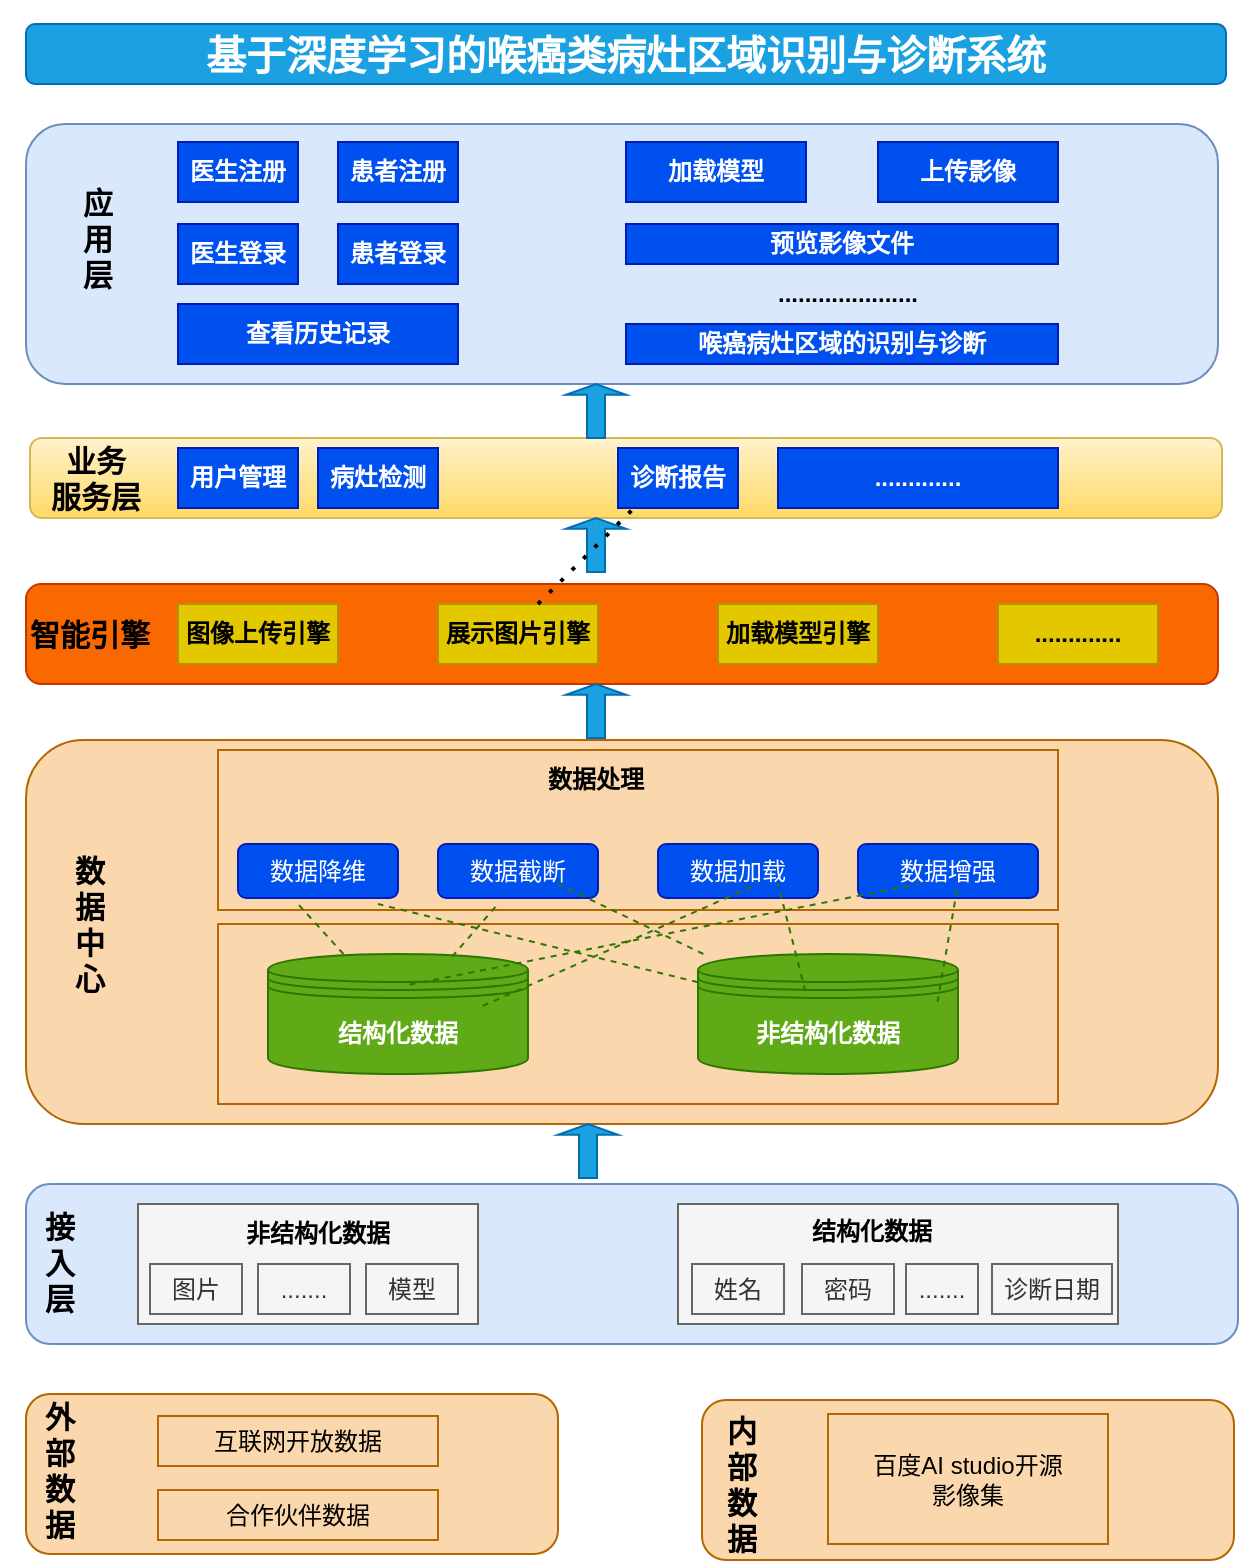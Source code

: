 <mxfile version="21.1.5" type="device">
  <diagram name="第 1 页" id="5Je22Ao2mOIkfj3nEzpw">
    <mxGraphModel dx="1221" dy="687" grid="1" gridSize="10" guides="1" tooltips="1" connect="1" arrows="1" fold="1" page="1" pageScale="1" pageWidth="827" pageHeight="1169" math="0" shadow="0">
      <root>
        <mxCell id="0" />
        <mxCell id="1" parent="0" />
        <mxCell id="MFLTSdnWLh1GmXmubi2J-1" value="&lt;p align=&quot;center&quot; class=&quot;MsoNormal&quot;&gt;&lt;span&gt;&lt;font style=&quot;font-size: 20px;&quot;&gt;基于深度学习的喉癌类病灶区域识别与诊断系统&lt;/font&gt;&lt;span style=&quot;font-size:18.0pt;font-family:宋体&quot;&gt;&lt;/span&gt;&lt;/span&gt;&lt;/p&gt;" style="rounded=1;whiteSpace=wrap;html=1;rotation=0;fillColor=#1ba1e2;strokeColor=#006EAF;fontStyle=1;fontColor=#ffffff;" vertex="1" parent="1">
          <mxGeometry x="114" y="30" width="600" height="30" as="geometry" />
        </mxCell>
        <mxCell id="MFLTSdnWLh1GmXmubi2J-2" value="" style="rounded=1;whiteSpace=wrap;html=1;fontStyle=1;fillColor=#dae8fc;strokeColor=#6c8ebf;" vertex="1" parent="1">
          <mxGeometry x="114" y="80" width="596" height="130" as="geometry" />
        </mxCell>
        <mxCell id="MFLTSdnWLh1GmXmubi2J-5" value="应&lt;br style=&quot;font-size: 15px;&quot;&gt;用&lt;br style=&quot;font-size: 15px;&quot;&gt;层" style="text;strokeColor=none;align=center;fillColor=none;html=1;verticalAlign=middle;whiteSpace=wrap;rounded=0;fontStyle=1;fontSize=15;" vertex="1" parent="1">
          <mxGeometry x="120" y="102" width="60" height="70" as="geometry" />
        </mxCell>
        <mxCell id="MFLTSdnWLh1GmXmubi2J-6" value="医生注册" style="rounded=0;whiteSpace=wrap;html=1;fontStyle=1;fillColor=#0050ef;fontColor=#ffffff;strokeColor=#001DBC;" vertex="1" parent="1">
          <mxGeometry x="190" y="89" width="60" height="30" as="geometry" />
        </mxCell>
        <mxCell id="MFLTSdnWLh1GmXmubi2J-7" value="医生登录" style="rounded=0;whiteSpace=wrap;html=1;fontStyle=1;fillColor=#0050ef;fontColor=#ffffff;strokeColor=#001DBC;" vertex="1" parent="1">
          <mxGeometry x="190" y="130" width="60" height="30" as="geometry" />
        </mxCell>
        <mxCell id="MFLTSdnWLh1GmXmubi2J-8" value="患者注册" style="rounded=0;whiteSpace=wrap;html=1;fontStyle=1;fillColor=#0050ef;fontColor=#ffffff;strokeColor=#001DBC;" vertex="1" parent="1">
          <mxGeometry x="270" y="89" width="60" height="30" as="geometry" />
        </mxCell>
        <mxCell id="MFLTSdnWLh1GmXmubi2J-9" value="患者登录" style="rounded=0;whiteSpace=wrap;html=1;fontStyle=1;fillColor=#0050ef;fontColor=#ffffff;strokeColor=#001DBC;" vertex="1" parent="1">
          <mxGeometry x="270" y="130" width="60" height="30" as="geometry" />
        </mxCell>
        <mxCell id="MFLTSdnWLh1GmXmubi2J-10" value="查看历史记录" style="rounded=0;whiteSpace=wrap;html=1;fontStyle=1;fillColor=#0050ef;fontColor=#ffffff;strokeColor=#001DBC;" vertex="1" parent="1">
          <mxGeometry x="190" y="170" width="140" height="30" as="geometry" />
        </mxCell>
        <mxCell id="MFLTSdnWLh1GmXmubi2J-11" value="加载模型" style="rounded=0;whiteSpace=wrap;html=1;fontStyle=1;fillColor=#0050ef;fontColor=#ffffff;strokeColor=#001DBC;" vertex="1" parent="1">
          <mxGeometry x="414" y="89" width="90" height="30" as="geometry" />
        </mxCell>
        <mxCell id="MFLTSdnWLh1GmXmubi2J-12" value="上传影像" style="rounded=0;whiteSpace=wrap;html=1;fontStyle=1;fillColor=#0050ef;fontColor=#ffffff;strokeColor=#001DBC;" vertex="1" parent="1">
          <mxGeometry x="540" y="89" width="90" height="30" as="geometry" />
        </mxCell>
        <mxCell id="MFLTSdnWLh1GmXmubi2J-13" value="预览影像文件" style="rounded=0;whiteSpace=wrap;html=1;fontStyle=1;fillColor=#0050ef;fontColor=#ffffff;strokeColor=#001DBC;" vertex="1" parent="1">
          <mxGeometry x="414" y="130" width="216" height="20" as="geometry" />
        </mxCell>
        <mxCell id="MFLTSdnWLh1GmXmubi2J-14" value="....................." style="text;strokeColor=none;align=center;fillColor=none;html=1;verticalAlign=middle;whiteSpace=wrap;rounded=0;fontStyle=1" vertex="1" parent="1">
          <mxGeometry x="410" y="160" width="230" height="10" as="geometry" />
        </mxCell>
        <mxCell id="MFLTSdnWLh1GmXmubi2J-15" value="喉癌病灶区域的识别与诊断" style="rounded=0;whiteSpace=wrap;html=1;fontStyle=1;fillColor=#0050ef;fontColor=#ffffff;strokeColor=#001DBC;" vertex="1" parent="1">
          <mxGeometry x="414" y="180" width="216" height="20" as="geometry" />
        </mxCell>
        <mxCell id="MFLTSdnWLh1GmXmubi2J-16" value="" style="rounded=1;whiteSpace=wrap;html=1;fillColor=#fff2cc;strokeColor=#d6b656;gradientColor=#ffd966;" vertex="1" parent="1">
          <mxGeometry x="116" y="237" width="596" height="40" as="geometry" />
        </mxCell>
        <mxCell id="MFLTSdnWLh1GmXmubi2J-17" value="业务&lt;br&gt;服务层" style="text;strokeColor=none;align=center;fillColor=none;html=1;verticalAlign=middle;whiteSpace=wrap;rounded=0;fontStyle=1;fontSize=15;" vertex="1" parent="1">
          <mxGeometry x="114" y="222" width="70" height="70" as="geometry" />
        </mxCell>
        <mxCell id="MFLTSdnWLh1GmXmubi2J-18" value="用户管理" style="rounded=0;whiteSpace=wrap;html=1;fontStyle=1;fillColor=#0050ef;fontColor=#ffffff;strokeColor=#001DBC;" vertex="1" parent="1">
          <mxGeometry x="190" y="242" width="60" height="30" as="geometry" />
        </mxCell>
        <mxCell id="MFLTSdnWLh1GmXmubi2J-19" value="病灶检测" style="rounded=0;whiteSpace=wrap;html=1;fontStyle=1;fillColor=#0050ef;fontColor=#ffffff;strokeColor=#001DBC;" vertex="1" parent="1">
          <mxGeometry x="260" y="242" width="60" height="30" as="geometry" />
        </mxCell>
        <mxCell id="MFLTSdnWLh1GmXmubi2J-20" value="诊断报告" style="rounded=0;whiteSpace=wrap;html=1;fontStyle=1;fillColor=#0050ef;fontColor=#ffffff;strokeColor=#001DBC;" vertex="1" parent="1">
          <mxGeometry x="410" y="242" width="60" height="30" as="geometry" />
        </mxCell>
        <mxCell id="MFLTSdnWLh1GmXmubi2J-21" value="............." style="rounded=0;whiteSpace=wrap;html=1;fontStyle=1;fillColor=#0050ef;fontColor=#ffffff;strokeColor=#001DBC;" vertex="1" parent="1">
          <mxGeometry x="490" y="242" width="140" height="30" as="geometry" />
        </mxCell>
        <mxCell id="MFLTSdnWLh1GmXmubi2J-22" value="" style="rounded=1;whiteSpace=wrap;html=1;fillColor=#fad7ac;strokeColor=#b46504;" vertex="1" parent="1">
          <mxGeometry x="114" y="388" width="596" height="192" as="geometry" />
        </mxCell>
        <mxCell id="MFLTSdnWLh1GmXmubi2J-23" value="数&lt;br&gt;据&lt;br&gt;中&lt;br&gt;心" style="text;strokeColor=none;align=center;fillColor=none;html=1;verticalAlign=middle;whiteSpace=wrap;rounded=0;fontStyle=1;fontSize=15;" vertex="1" parent="1">
          <mxGeometry x="116" y="405" width="60" height="150" as="geometry" />
        </mxCell>
        <mxCell id="MFLTSdnWLh1GmXmubi2J-24" value="" style="shape=singleArrow;direction=north;whiteSpace=wrap;html=1;fillColor=#1ba1e2;strokeColor=#006EAF;fontColor=#ffffff;" vertex="1" parent="1">
          <mxGeometry x="384" y="210" width="30" height="27" as="geometry" />
        </mxCell>
        <mxCell id="MFLTSdnWLh1GmXmubi2J-27" value="" style="shape=singleArrow;direction=north;whiteSpace=wrap;html=1;fillColor=#1ba1e2;strokeColor=#006EAF;fontColor=#ffffff;" vertex="1" parent="1">
          <mxGeometry x="384" y="277" width="30" height="27" as="geometry" />
        </mxCell>
        <mxCell id="MFLTSdnWLh1GmXmubi2J-28" value="" style="rounded=0;whiteSpace=wrap;html=1;fillColor=#fad7ac;strokeColor=#b46504;" vertex="1" parent="1">
          <mxGeometry x="210" y="393" width="420" height="80" as="geometry" />
        </mxCell>
        <mxCell id="MFLTSdnWLh1GmXmubi2J-29" value="数据处理" style="text;strokeColor=none;align=center;fillColor=none;html=1;verticalAlign=middle;whiteSpace=wrap;rounded=0;fontStyle=1" vertex="1" parent="1">
          <mxGeometry x="369" y="393" width="60" height="30" as="geometry" />
        </mxCell>
        <mxCell id="MFLTSdnWLh1GmXmubi2J-30" value="" style="rounded=1;whiteSpace=wrap;html=1;fillColor=#fa6800;fontColor=#000000;strokeColor=#C73500;" vertex="1" parent="1">
          <mxGeometry x="114" y="310" width="596" height="50" as="geometry" />
        </mxCell>
        <mxCell id="MFLTSdnWLh1GmXmubi2J-31" value="智能引擎" style="text;strokeColor=none;align=center;fillColor=none;html=1;verticalAlign=middle;whiteSpace=wrap;rounded=0;fontStyle=1;fontSize=15;" vertex="1" parent="1">
          <mxGeometry x="111" y="300" width="70" height="70" as="geometry" />
        </mxCell>
        <mxCell id="MFLTSdnWLh1GmXmubi2J-32" value="图像上传引擎" style="rounded=0;whiteSpace=wrap;html=1;fontStyle=1;fillColor=#e3c800;fontColor=#000000;strokeColor=#B09500;" vertex="1" parent="1">
          <mxGeometry x="190" y="320" width="80" height="30" as="geometry" />
        </mxCell>
        <mxCell id="MFLTSdnWLh1GmXmubi2J-33" value="展示图片引擎" style="rounded=0;whiteSpace=wrap;html=1;fontStyle=1;fillColor=#e3c800;fontColor=#000000;strokeColor=#B09500;" vertex="1" parent="1">
          <mxGeometry x="320" y="320" width="80" height="30" as="geometry" />
        </mxCell>
        <mxCell id="MFLTSdnWLh1GmXmubi2J-34" value="加载模型引擎" style="rounded=0;whiteSpace=wrap;html=1;fontStyle=1;fillColor=#e3c800;fontColor=#000000;strokeColor=#B09500;" vertex="1" parent="1">
          <mxGeometry x="460" y="320" width="80" height="30" as="geometry" />
        </mxCell>
        <mxCell id="MFLTSdnWLh1GmXmubi2J-35" value="............." style="rounded=0;whiteSpace=wrap;html=1;fontStyle=1;fillColor=#e3c800;fontColor=#000000;strokeColor=#B09500;" vertex="1" parent="1">
          <mxGeometry x="600" y="320" width="80" height="30" as="geometry" />
        </mxCell>
        <mxCell id="MFLTSdnWLh1GmXmubi2J-36" value="" style="shape=singleArrow;direction=north;whiteSpace=wrap;html=1;fillColor=#1ba1e2;strokeColor=#006EAF;fontColor=#ffffff;" vertex="1" parent="1">
          <mxGeometry x="384" y="360" width="30" height="27" as="geometry" />
        </mxCell>
        <mxCell id="MFLTSdnWLh1GmXmubi2J-37" value="数据降维" style="rounded=1;whiteSpace=wrap;html=1;fillColor=#0050ef;strokeColor=#001DBC;fontColor=#ffffff;" vertex="1" parent="1">
          <mxGeometry x="220" y="440" width="80" height="27" as="geometry" />
        </mxCell>
        <mxCell id="MFLTSdnWLh1GmXmubi2J-40" value="数据截断" style="rounded=1;whiteSpace=wrap;html=1;fillColor=#0050ef;strokeColor=#001DBC;fontColor=#ffffff;" vertex="1" parent="1">
          <mxGeometry x="320" y="440" width="80" height="27" as="geometry" />
        </mxCell>
        <mxCell id="MFLTSdnWLh1GmXmubi2J-41" value="数据加载" style="rounded=1;whiteSpace=wrap;html=1;fillColor=#0050ef;strokeColor=#001DBC;fontColor=#ffffff;" vertex="1" parent="1">
          <mxGeometry x="430" y="440" width="80" height="27" as="geometry" />
        </mxCell>
        <mxCell id="MFLTSdnWLh1GmXmubi2J-42" value="数据增强" style="rounded=1;whiteSpace=wrap;html=1;fillColor=#0050ef;strokeColor=#001DBC;fontColor=#ffffff;" vertex="1" parent="1">
          <mxGeometry x="530" y="440" width="90" height="27" as="geometry" />
        </mxCell>
        <mxCell id="MFLTSdnWLh1GmXmubi2J-43" value="" style="rounded=0;whiteSpace=wrap;html=1;fillColor=#fad7ac;strokeColor=#b46504;" vertex="1" parent="1">
          <mxGeometry x="210" y="480" width="420" height="90" as="geometry" />
        </mxCell>
        <mxCell id="MFLTSdnWLh1GmXmubi2J-45" value="&lt;b&gt;结构化数据&lt;/b&gt;" style="shape=datastore;whiteSpace=wrap;html=1;fillColor=#60a917;fontColor=#ffffff;strokeColor=#2D7600;" vertex="1" parent="1">
          <mxGeometry x="235" y="495" width="130" height="60" as="geometry" />
        </mxCell>
        <mxCell id="MFLTSdnWLh1GmXmubi2J-46" value="&lt;b&gt;非结构化数据&lt;/b&gt;" style="shape=datastore;whiteSpace=wrap;html=1;fillColor=#60a917;fontColor=#ffffff;strokeColor=#2D7600;" vertex="1" parent="1">
          <mxGeometry x="450" y="495" width="130" height="60" as="geometry" />
        </mxCell>
        <mxCell id="MFLTSdnWLh1GmXmubi2J-47" value="" style="endArrow=none;dashed=1;html=1;rounded=0;fillColor=#60a917;strokeColor=#2D7600;" edge="1" parent="1" source="MFLTSdnWLh1GmXmubi2J-45">
          <mxGeometry width="50" height="50" relative="1" as="geometry">
            <mxPoint x="200" y="520" as="sourcePoint" />
            <mxPoint x="250" y="470" as="targetPoint" />
          </mxGeometry>
        </mxCell>
        <mxCell id="MFLTSdnWLh1GmXmubi2J-48" value="" style="endArrow=none;dashed=1;html=1;dashPattern=1 3;strokeWidth=2;rounded=0;" edge="1" parent="1">
          <mxGeometry width="50" height="50" relative="1" as="geometry">
            <mxPoint x="370" y="320" as="sourcePoint" />
            <mxPoint x="420" y="270" as="targetPoint" />
          </mxGeometry>
        </mxCell>
        <mxCell id="MFLTSdnWLh1GmXmubi2J-49" value="" style="endArrow=none;dashed=1;html=1;rounded=0;fillColor=#60a917;strokeColor=#2D7600;" edge="1" parent="1" source="MFLTSdnWLh1GmXmubi2J-46">
          <mxGeometry width="50" height="50" relative="1" as="geometry">
            <mxPoint x="240" y="520" as="sourcePoint" />
            <mxPoint x="290" y="470" as="targetPoint" />
          </mxGeometry>
        </mxCell>
        <mxCell id="MFLTSdnWLh1GmXmubi2J-50" value="" style="endArrow=none;dashed=1;html=1;rounded=0;fillColor=#60a917;strokeColor=#2D7600;exitX=0.708;exitY=0.022;exitDx=0;exitDy=0;exitPerimeter=0;" edge="1" parent="1" source="MFLTSdnWLh1GmXmubi2J-45">
          <mxGeometry width="50" height="50" relative="1" as="geometry">
            <mxPoint x="300" y="520" as="sourcePoint" />
            <mxPoint x="350" y="470" as="targetPoint" />
          </mxGeometry>
        </mxCell>
        <mxCell id="MFLTSdnWLh1GmXmubi2J-51" value="" style="endArrow=none;dashed=1;html=1;rounded=0;fillColor=#60a917;strokeColor=#2D7600;" edge="1" parent="1" source="MFLTSdnWLh1GmXmubi2J-46">
          <mxGeometry width="50" height="50" relative="1" as="geometry">
            <mxPoint x="330" y="510" as="sourcePoint" />
            <mxPoint x="380" y="460" as="targetPoint" />
          </mxGeometry>
        </mxCell>
        <mxCell id="MFLTSdnWLh1GmXmubi2J-52" value="" style="endArrow=none;dashed=1;html=1;rounded=0;exitX=0.826;exitY=0.433;exitDx=0;exitDy=0;exitPerimeter=0;fillColor=#60a917;strokeColor=#2D7600;" edge="1" parent="1" source="MFLTSdnWLh1GmXmubi2J-45">
          <mxGeometry width="50" height="50" relative="1" as="geometry">
            <mxPoint x="430" y="510" as="sourcePoint" />
            <mxPoint x="480" y="460" as="targetPoint" />
          </mxGeometry>
        </mxCell>
        <mxCell id="MFLTSdnWLh1GmXmubi2J-53" value="" style="endArrow=none;dashed=1;html=1;rounded=0;exitX=0.413;exitY=0.311;exitDx=0;exitDy=0;exitPerimeter=0;fillColor=#60a917;strokeColor=#2D7600;" edge="1" parent="1" source="MFLTSdnWLh1GmXmubi2J-46">
          <mxGeometry width="50" height="50" relative="1" as="geometry">
            <mxPoint x="440" y="510" as="sourcePoint" />
            <mxPoint x="490" y="460" as="targetPoint" />
          </mxGeometry>
        </mxCell>
        <mxCell id="MFLTSdnWLh1GmXmubi2J-54" value="" style="endArrow=none;dashed=1;html=1;rounded=0;exitX=0.921;exitY=0.4;exitDx=0;exitDy=0;exitPerimeter=0;fillColor=#60a917;strokeColor=#2D7600;" edge="1" parent="1" source="MFLTSdnWLh1GmXmubi2J-46">
          <mxGeometry width="50" height="50" relative="1" as="geometry">
            <mxPoint x="530" y="510" as="sourcePoint" />
            <mxPoint x="580" y="460" as="targetPoint" />
          </mxGeometry>
        </mxCell>
        <mxCell id="MFLTSdnWLh1GmXmubi2J-55" value="" style="endArrow=none;dashed=1;html=1;rounded=0;exitX=0.544;exitY=0.256;exitDx=0;exitDy=0;exitPerimeter=0;fillColor=#60a917;strokeColor=#2D7600;" edge="1" parent="1" source="MFLTSdnWLh1GmXmubi2J-45">
          <mxGeometry width="50" height="50" relative="1" as="geometry">
            <mxPoint x="510" y="510" as="sourcePoint" />
            <mxPoint x="560" y="460" as="targetPoint" />
          </mxGeometry>
        </mxCell>
        <mxCell id="MFLTSdnWLh1GmXmubi2J-56" value="" style="rounded=1;whiteSpace=wrap;html=1;fillColor=#dae8fc;strokeColor=#6c8ebf;" vertex="1" parent="1">
          <mxGeometry x="114" y="610" width="606" height="80" as="geometry" />
        </mxCell>
        <mxCell id="MFLTSdnWLh1GmXmubi2J-57" value="接&lt;br&gt;入&lt;br&gt;层" style="text;strokeColor=none;align=center;fillColor=none;html=1;verticalAlign=middle;whiteSpace=wrap;rounded=0;fontStyle=1;fontSize=15;" vertex="1" parent="1">
          <mxGeometry x="101" y="614" width="60" height="70" as="geometry" />
        </mxCell>
        <mxCell id="MFLTSdnWLh1GmXmubi2J-59" value="" style="shape=singleArrow;direction=north;whiteSpace=wrap;html=1;fillColor=#1ba1e2;strokeColor=#006EAF;fontColor=#ffffff;" vertex="1" parent="1">
          <mxGeometry x="380" y="580" width="30" height="27" as="geometry" />
        </mxCell>
        <mxCell id="MFLTSdnWLh1GmXmubi2J-62" value="" style="rounded=0;whiteSpace=wrap;html=1;align=center;fillColor=#f5f5f5;strokeColor=#666666;fontColor=#333333;" vertex="1" parent="1">
          <mxGeometry x="170" y="620" width="170" height="60" as="geometry" />
        </mxCell>
        <mxCell id="MFLTSdnWLh1GmXmubi2J-63" value="图片" style="rounded=0;whiteSpace=wrap;html=1;fillColor=#f5f5f5;fontColor=#333333;strokeColor=#666666;" vertex="1" parent="1">
          <mxGeometry x="176" y="650" width="46" height="25" as="geometry" />
        </mxCell>
        <mxCell id="MFLTSdnWLh1GmXmubi2J-65" value="......." style="rounded=0;whiteSpace=wrap;html=1;fillColor=#f5f5f5;fontColor=#333333;strokeColor=#666666;" vertex="1" parent="1">
          <mxGeometry x="230" y="650" width="46" height="25" as="geometry" />
        </mxCell>
        <mxCell id="MFLTSdnWLh1GmXmubi2J-66" value="模型" style="rounded=0;whiteSpace=wrap;html=1;fillColor=#f5f5f5;fontColor=#333333;strokeColor=#666666;" vertex="1" parent="1">
          <mxGeometry x="284" y="650" width="46" height="25" as="geometry" />
        </mxCell>
        <mxCell id="MFLTSdnWLh1GmXmubi2J-67" value="&lt;b&gt;非结构化数据&lt;/b&gt;" style="text;strokeColor=none;align=center;fillColor=none;html=1;verticalAlign=middle;whiteSpace=wrap;rounded=0;" vertex="1" parent="1">
          <mxGeometry x="220" y="620" width="80" height="30" as="geometry" />
        </mxCell>
        <mxCell id="MFLTSdnWLh1GmXmubi2J-68" value="" style="rounded=0;whiteSpace=wrap;html=1;align=center;fillColor=#f5f5f5;strokeColor=#666666;fontColor=#333333;" vertex="1" parent="1">
          <mxGeometry x="440" y="620" width="220" height="60" as="geometry" />
        </mxCell>
        <mxCell id="MFLTSdnWLh1GmXmubi2J-69" value="&lt;b&gt;结构化数据&lt;/b&gt;" style="text;strokeColor=none;align=center;fillColor=none;html=1;verticalAlign=middle;whiteSpace=wrap;rounded=0;" vertex="1" parent="1">
          <mxGeometry x="497" y="619" width="80" height="30" as="geometry" />
        </mxCell>
        <mxCell id="MFLTSdnWLh1GmXmubi2J-70" value="姓名" style="rounded=0;whiteSpace=wrap;html=1;fillColor=#f5f5f5;fontColor=#333333;strokeColor=#666666;" vertex="1" parent="1">
          <mxGeometry x="447" y="650" width="46" height="25" as="geometry" />
        </mxCell>
        <mxCell id="MFLTSdnWLh1GmXmubi2J-71" value="密码" style="rounded=0;whiteSpace=wrap;html=1;fillColor=#f5f5f5;fontColor=#333333;strokeColor=#666666;" vertex="1" parent="1">
          <mxGeometry x="502" y="650" width="46" height="25" as="geometry" />
        </mxCell>
        <mxCell id="MFLTSdnWLh1GmXmubi2J-72" value="......." style="rounded=0;whiteSpace=wrap;html=1;fillColor=#f5f5f5;fontColor=#333333;strokeColor=#666666;" vertex="1" parent="1">
          <mxGeometry x="554" y="650" width="36" height="25" as="geometry" />
        </mxCell>
        <mxCell id="MFLTSdnWLh1GmXmubi2J-73" value="诊断日期" style="rounded=0;whiteSpace=wrap;html=1;fillColor=#f5f5f5;fontColor=#333333;strokeColor=#666666;" vertex="1" parent="1">
          <mxGeometry x="597" y="650" width="60" height="25" as="geometry" />
        </mxCell>
        <mxCell id="MFLTSdnWLh1GmXmubi2J-74" value="" style="rounded=1;whiteSpace=wrap;html=1;fillColor=#fad7ac;strokeColor=#b46504;" vertex="1" parent="1">
          <mxGeometry x="114" y="715" width="266" height="80" as="geometry" />
        </mxCell>
        <mxCell id="MFLTSdnWLh1GmXmubi2J-75" value="外&lt;br&gt;部&lt;br&gt;数&lt;br&gt;据" style="text;strokeColor=none;align=center;fillColor=none;html=1;verticalAlign=middle;whiteSpace=wrap;rounded=0;fontStyle=1;fontSize=15;" vertex="1" parent="1">
          <mxGeometry x="101" y="718" width="60" height="70" as="geometry" />
        </mxCell>
        <mxCell id="MFLTSdnWLh1GmXmubi2J-76" value="互联网开放数据" style="rounded=0;whiteSpace=wrap;html=1;fillColor=#fad7ac;strokeColor=#b46504;" vertex="1" parent="1">
          <mxGeometry x="180" y="726" width="140" height="25" as="geometry" />
        </mxCell>
        <mxCell id="MFLTSdnWLh1GmXmubi2J-77" value="合作伙伴数据" style="rounded=0;whiteSpace=wrap;html=1;fillColor=#fad7ac;strokeColor=#b46504;" vertex="1" parent="1">
          <mxGeometry x="180" y="763" width="140" height="25" as="geometry" />
        </mxCell>
        <mxCell id="MFLTSdnWLh1GmXmubi2J-78" value="" style="rounded=1;whiteSpace=wrap;html=1;fillColor=#fad7ac;strokeColor=#b46504;" vertex="1" parent="1">
          <mxGeometry x="452" y="718" width="266" height="80" as="geometry" />
        </mxCell>
        <mxCell id="MFLTSdnWLh1GmXmubi2J-79" value="内&lt;br&gt;部&lt;br&gt;数&lt;br&gt;据" style="text;strokeColor=none;align=center;fillColor=none;html=1;verticalAlign=middle;whiteSpace=wrap;rounded=0;fontStyle=1;fontSize=15;" vertex="1" parent="1">
          <mxGeometry x="442" y="725" width="60" height="70" as="geometry" />
        </mxCell>
        <mxCell id="MFLTSdnWLh1GmXmubi2J-80" value="百度AI studio开源&lt;br&gt;影像集" style="rounded=0;whiteSpace=wrap;html=1;fillColor=#fad7ac;strokeColor=#b46504;" vertex="1" parent="1">
          <mxGeometry x="515" y="725" width="140" height="65" as="geometry" />
        </mxCell>
      </root>
    </mxGraphModel>
  </diagram>
</mxfile>

